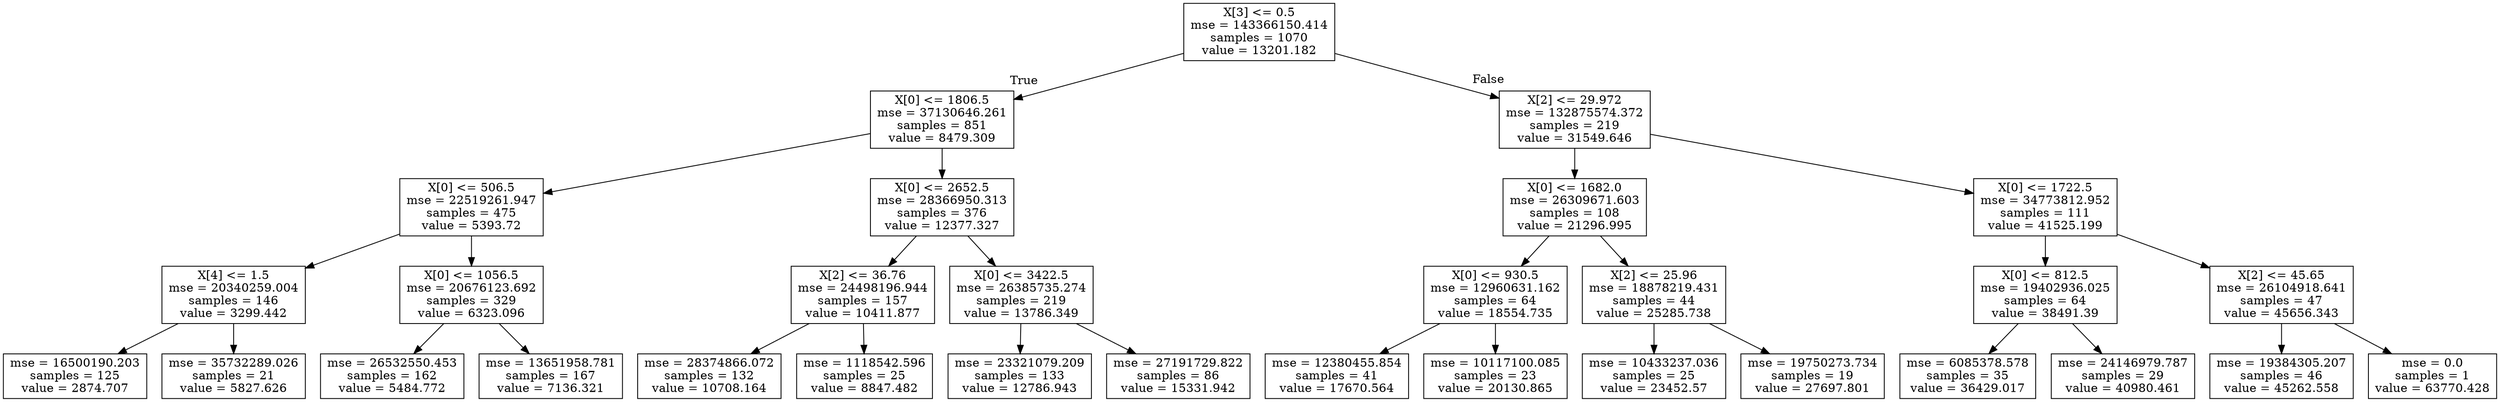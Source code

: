 digraph Tree {
node [shape=box] ;
0 [label="X[3] <= 0.5\nmse = 143366150.414\nsamples = 1070\nvalue = 13201.182"] ;
1 [label="X[0] <= 1806.5\nmse = 37130646.261\nsamples = 851\nvalue = 8479.309"] ;
0 -> 1 [labeldistance=2.5, labelangle=45, headlabel="True"] ;
2 [label="X[0] <= 506.5\nmse = 22519261.947\nsamples = 475\nvalue = 5393.72"] ;
1 -> 2 ;
3 [label="X[4] <= 1.5\nmse = 20340259.004\nsamples = 146\nvalue = 3299.442"] ;
2 -> 3 ;
4 [label="mse = 16500190.203\nsamples = 125\nvalue = 2874.707"] ;
3 -> 4 ;
5 [label="mse = 35732289.026\nsamples = 21\nvalue = 5827.626"] ;
3 -> 5 ;
6 [label="X[0] <= 1056.5\nmse = 20676123.692\nsamples = 329\nvalue = 6323.096"] ;
2 -> 6 ;
7 [label="mse = 26532550.453\nsamples = 162\nvalue = 5484.772"] ;
6 -> 7 ;
8 [label="mse = 13651958.781\nsamples = 167\nvalue = 7136.321"] ;
6 -> 8 ;
9 [label="X[0] <= 2652.5\nmse = 28366950.313\nsamples = 376\nvalue = 12377.327"] ;
1 -> 9 ;
10 [label="X[2] <= 36.76\nmse = 24498196.944\nsamples = 157\nvalue = 10411.877"] ;
9 -> 10 ;
11 [label="mse = 28374866.072\nsamples = 132\nvalue = 10708.164"] ;
10 -> 11 ;
12 [label="mse = 1118542.596\nsamples = 25\nvalue = 8847.482"] ;
10 -> 12 ;
13 [label="X[0] <= 3422.5\nmse = 26385735.274\nsamples = 219\nvalue = 13786.349"] ;
9 -> 13 ;
14 [label="mse = 23321079.209\nsamples = 133\nvalue = 12786.943"] ;
13 -> 14 ;
15 [label="mse = 27191729.822\nsamples = 86\nvalue = 15331.942"] ;
13 -> 15 ;
16 [label="X[2] <= 29.972\nmse = 132875574.372\nsamples = 219\nvalue = 31549.646"] ;
0 -> 16 [labeldistance=2.5, labelangle=-45, headlabel="False"] ;
17 [label="X[0] <= 1682.0\nmse = 26309671.603\nsamples = 108\nvalue = 21296.995"] ;
16 -> 17 ;
18 [label="X[0] <= 930.5\nmse = 12960631.162\nsamples = 64\nvalue = 18554.735"] ;
17 -> 18 ;
19 [label="mse = 12380455.854\nsamples = 41\nvalue = 17670.564"] ;
18 -> 19 ;
20 [label="mse = 10117100.085\nsamples = 23\nvalue = 20130.865"] ;
18 -> 20 ;
21 [label="X[2] <= 25.96\nmse = 18878219.431\nsamples = 44\nvalue = 25285.738"] ;
17 -> 21 ;
22 [label="mse = 10433237.036\nsamples = 25\nvalue = 23452.57"] ;
21 -> 22 ;
23 [label="mse = 19750273.734\nsamples = 19\nvalue = 27697.801"] ;
21 -> 23 ;
24 [label="X[0] <= 1722.5\nmse = 34773812.952\nsamples = 111\nvalue = 41525.199"] ;
16 -> 24 ;
25 [label="X[0] <= 812.5\nmse = 19402936.025\nsamples = 64\nvalue = 38491.39"] ;
24 -> 25 ;
26 [label="mse = 6085378.578\nsamples = 35\nvalue = 36429.017"] ;
25 -> 26 ;
27 [label="mse = 24146979.787\nsamples = 29\nvalue = 40980.461"] ;
25 -> 27 ;
28 [label="X[2] <= 45.65\nmse = 26104918.641\nsamples = 47\nvalue = 45656.343"] ;
24 -> 28 ;
29 [label="mse = 19384305.207\nsamples = 46\nvalue = 45262.558"] ;
28 -> 29 ;
30 [label="mse = 0.0\nsamples = 1\nvalue = 63770.428"] ;
28 -> 30 ;
}